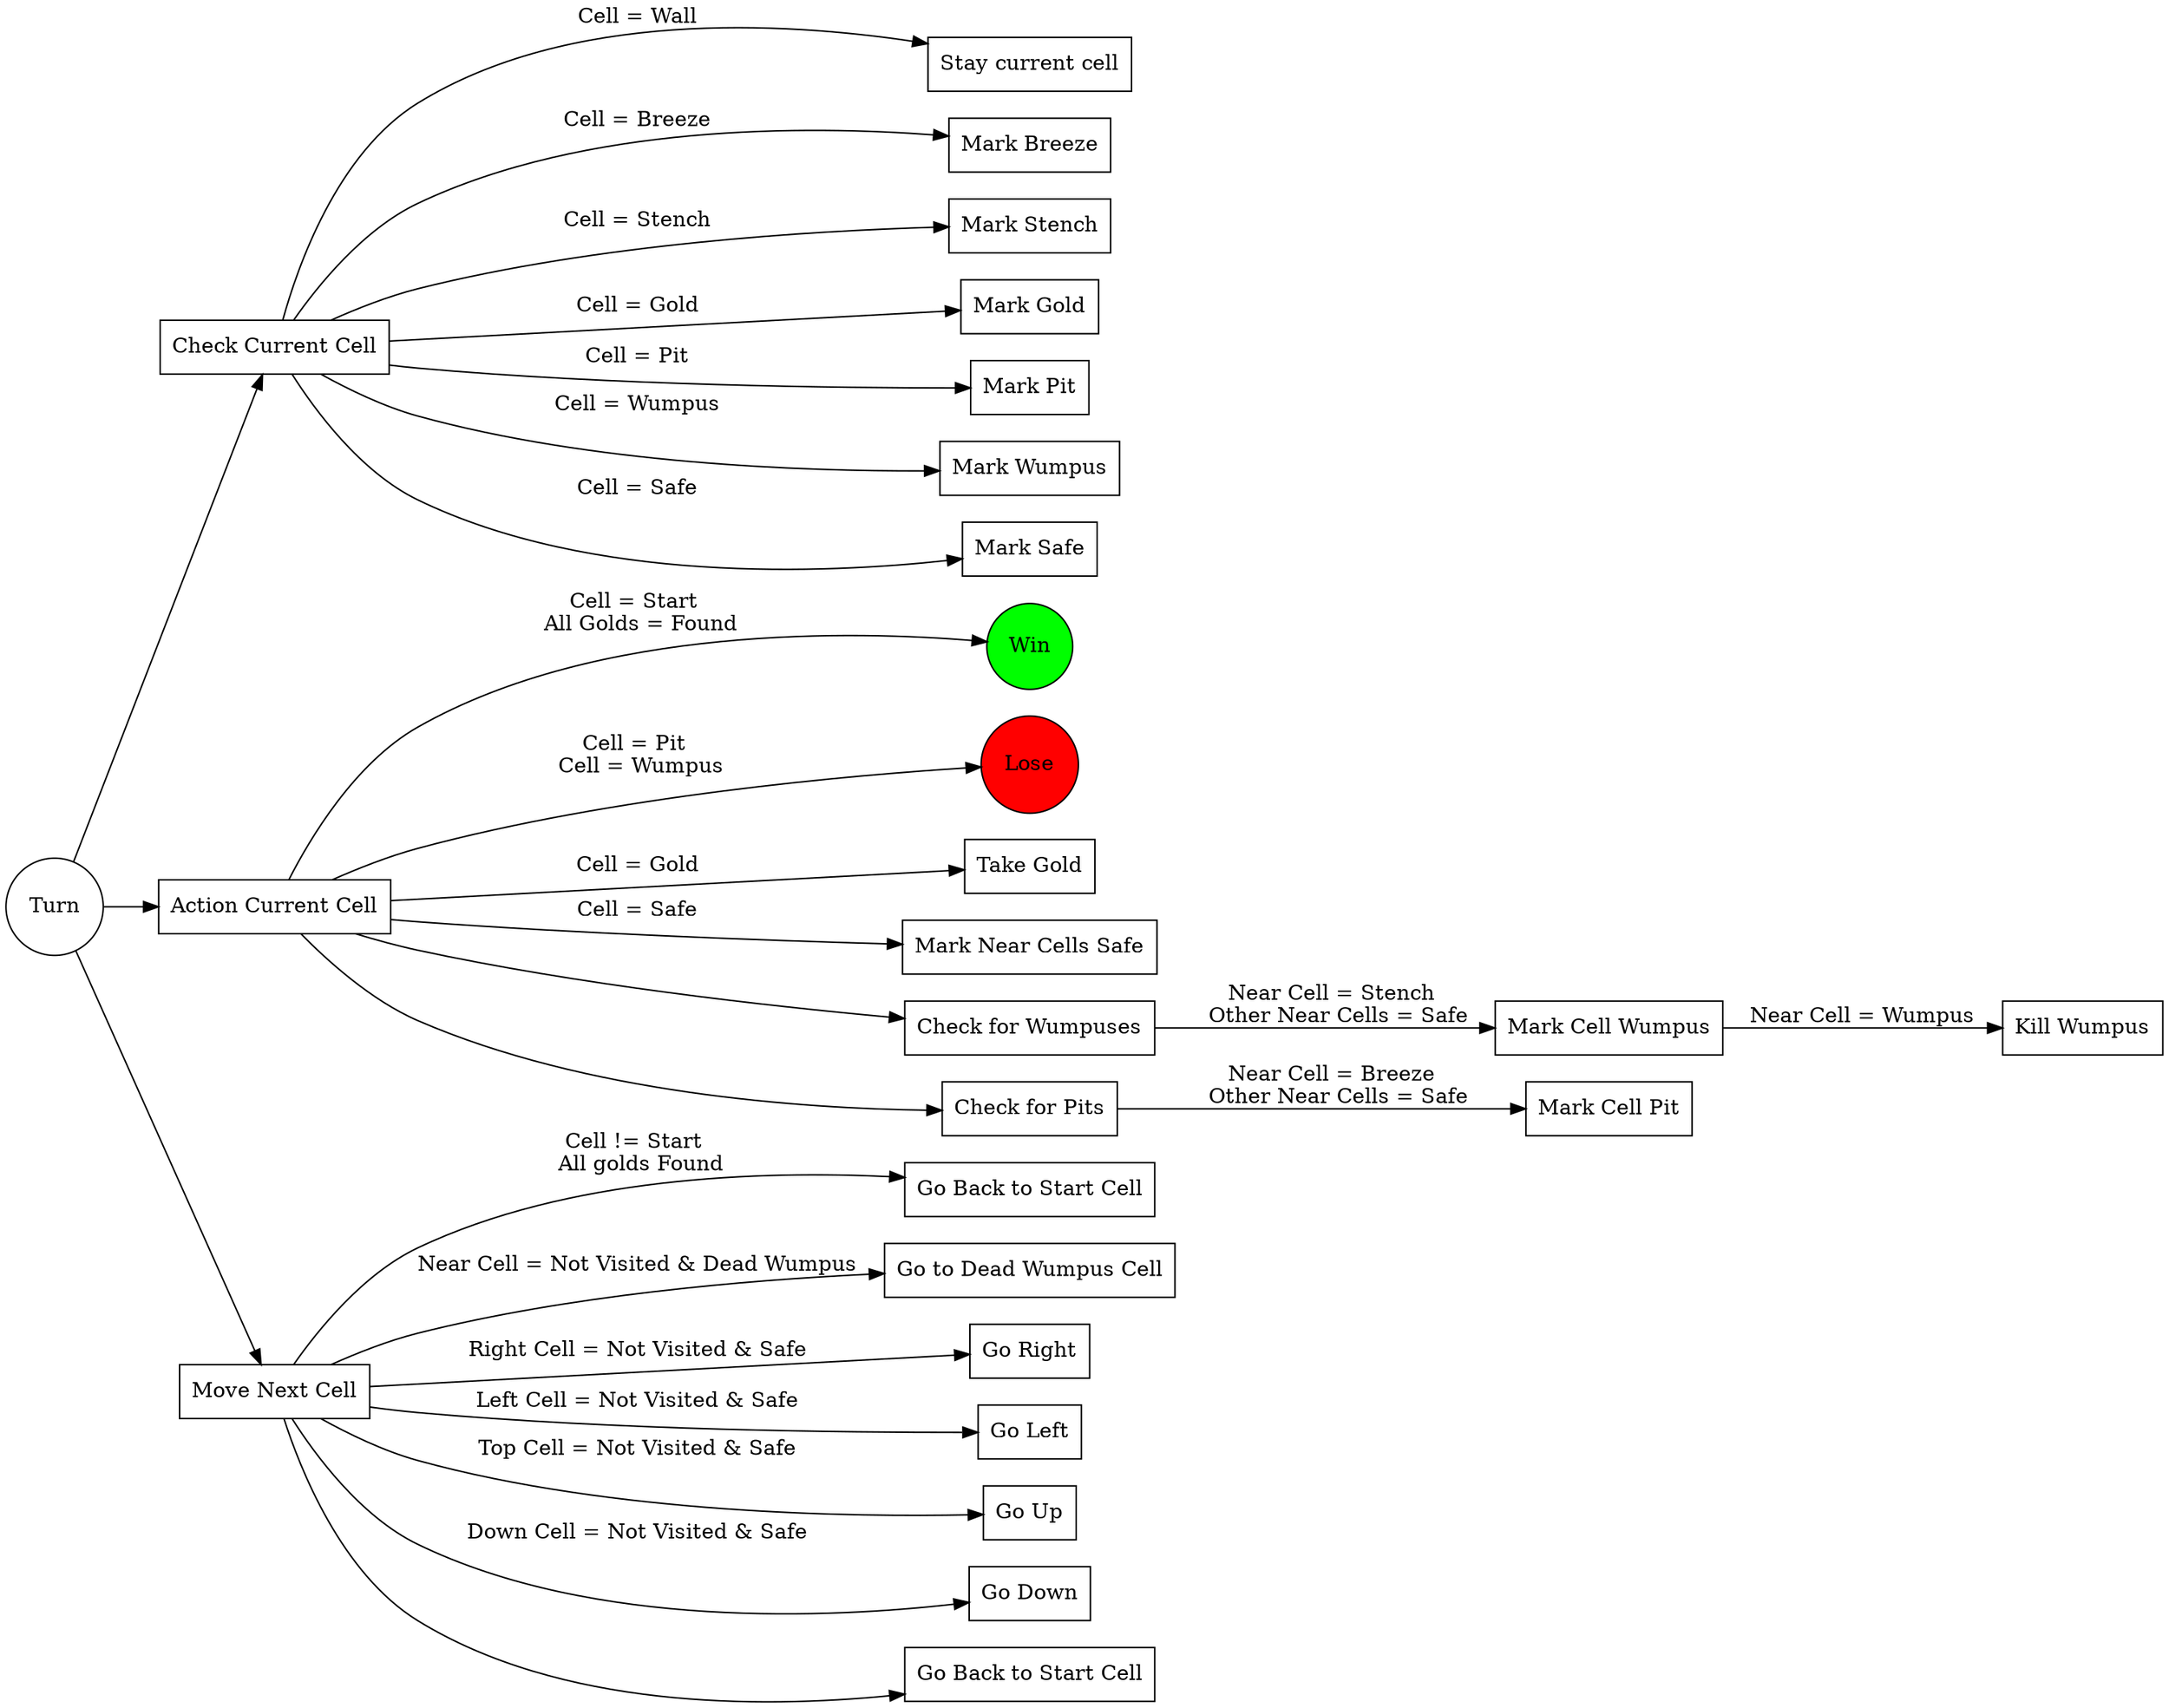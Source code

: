 digraph WumpusWorldGraph {

    /* Entities */
    nextMove [label="Turn", shape="circle",]
    checkCell [label="Check Current Cell", shape="rectangle"]
    actionCell [label="Action Current Cell", shape="rectangle"]
    prologMove [label="Move Next Cell", shape="rectangle"]
    
    /* Relationships */
    nextMove -> actionCell
    nextMove -> prologMove
    nextMove -> checkCell

    /* Ranks */
    // rankdir = TB
    rankdir = LR;

    subgraph {
        /* Entities */
        stayCell [label="Stay current cell", shape="rectangle"]

        cellBreeze [label="Mark Breeze", shape="rectangle"]
        cellStench [label="Mark Stench", shape="rectangle"]
        cellGold [label="Mark Gold", shape="rectangle"]
        cellPit [label="Mark Pit", shape="rectangle"]
        cellWumpus [label="Mark Wumpus", shape="rectangle"]
        cellSafe [label="Mark Safe", shape="rectangle"]

        /* Relationships */
        checkCell -> stayCell[label= "Cell = Wall"]
        checkCell -> cellBreeze[label= "Cell = Breeze"]
        checkCell -> cellStench[label= "Cell = Stench"]
        checkCell -> cellGold[label= "Cell = Gold"]
        checkCell -> cellWumpus[label= "Cell = Wumpus"]
        checkCell -> cellPit[label= "Cell = Pit"]
        checkCell -> cellSafe[label= "Cell = Safe"]
    }


    subgraph {
        /* Entities */
        gameOverWin [label="Win", shape="circle", style=filled, fillcolor=green]
        gameOverLose [label="Lose", shape="circle", style=filled, fillcolor=red]
        takeGold [label="Take Gold", shape="rectangle"]
        nearCellSafe [label="Mark Near Cells Safe", shape="rectangle"]
        checkForWumpus[label="Check for Wumpuses", shape="rectangle"]
        killWumpus [label="Kill Wumpus", shape="rectangle"]
        markWumpus[label="Mark Cell Wumpus", shape="rectangle"]
        checkForPit[label="Check for Pits", shape="rectangle"]
        markPit[label="Mark Cell Pit", shape="rectangle"]

        /* Relationships */
        actionCell -> gameOverWin [label= "Cell = Start \n All Golds = Found"]
        actionCell -> gameOverLose [label= "Cell = Pit \n Cell = Wumpus"]
        actionCell -> nearCellSafe[label="Cell = Safe"]
        actionCell -> checkForWumpus
        checkForWumpus -> markWumpus[label= "Near Cell = Stench \n Other Near Cells = Safe"]
        markWumpus -> killWumpus[label= "Near Cell = Wumpus"]
        actionCell -> checkForPit
        checkForPit -> markPit[label= "Near Cell = Breeze \n Other Near Cells = Safe"] 
        actionCell -> takeGold [label= "Cell = Gold"]
    }

    subgraph {
        /* Entities */
        goBack [label="Go Back to Start Cell", shape="rectangle"]
        goWumpusDead [label="Go to Dead Wumpus Cell", shape="rectangle"]
        goRight [label="Go Right", shape="rectangle"]
        goLeft [label="Go Left", shape="rectangle"]
        goUp [label="Go Up", shape="rectangle"]
        goDown [label="Go Down", shape="rectangle"]
        goBack2 [label="Go Back to Start Cell", shape="rectangle"]

        /* Relationships */
        prologMove -> goBack[label= "Cell != Start \n All golds Found"]
        prologMove -> goWumpusDead[label= "Near Cell = Not Visited & Dead Wumpus"]
        prologMove -> goRight[label= "Right Cell = Not Visited & Safe"]
        prologMove -> goLeft[label= "Left Cell = Not Visited & Safe"]
        prologMove -> goUp[label= "Top Cell = Not Visited & Safe"]
        prologMove -> goDown[label= "Down Cell = Not Visited & Safe"]
        prologMove -> goBack2

        /* Ranks */
        // {rank=same; goUp -> goBack;}
    }
}

